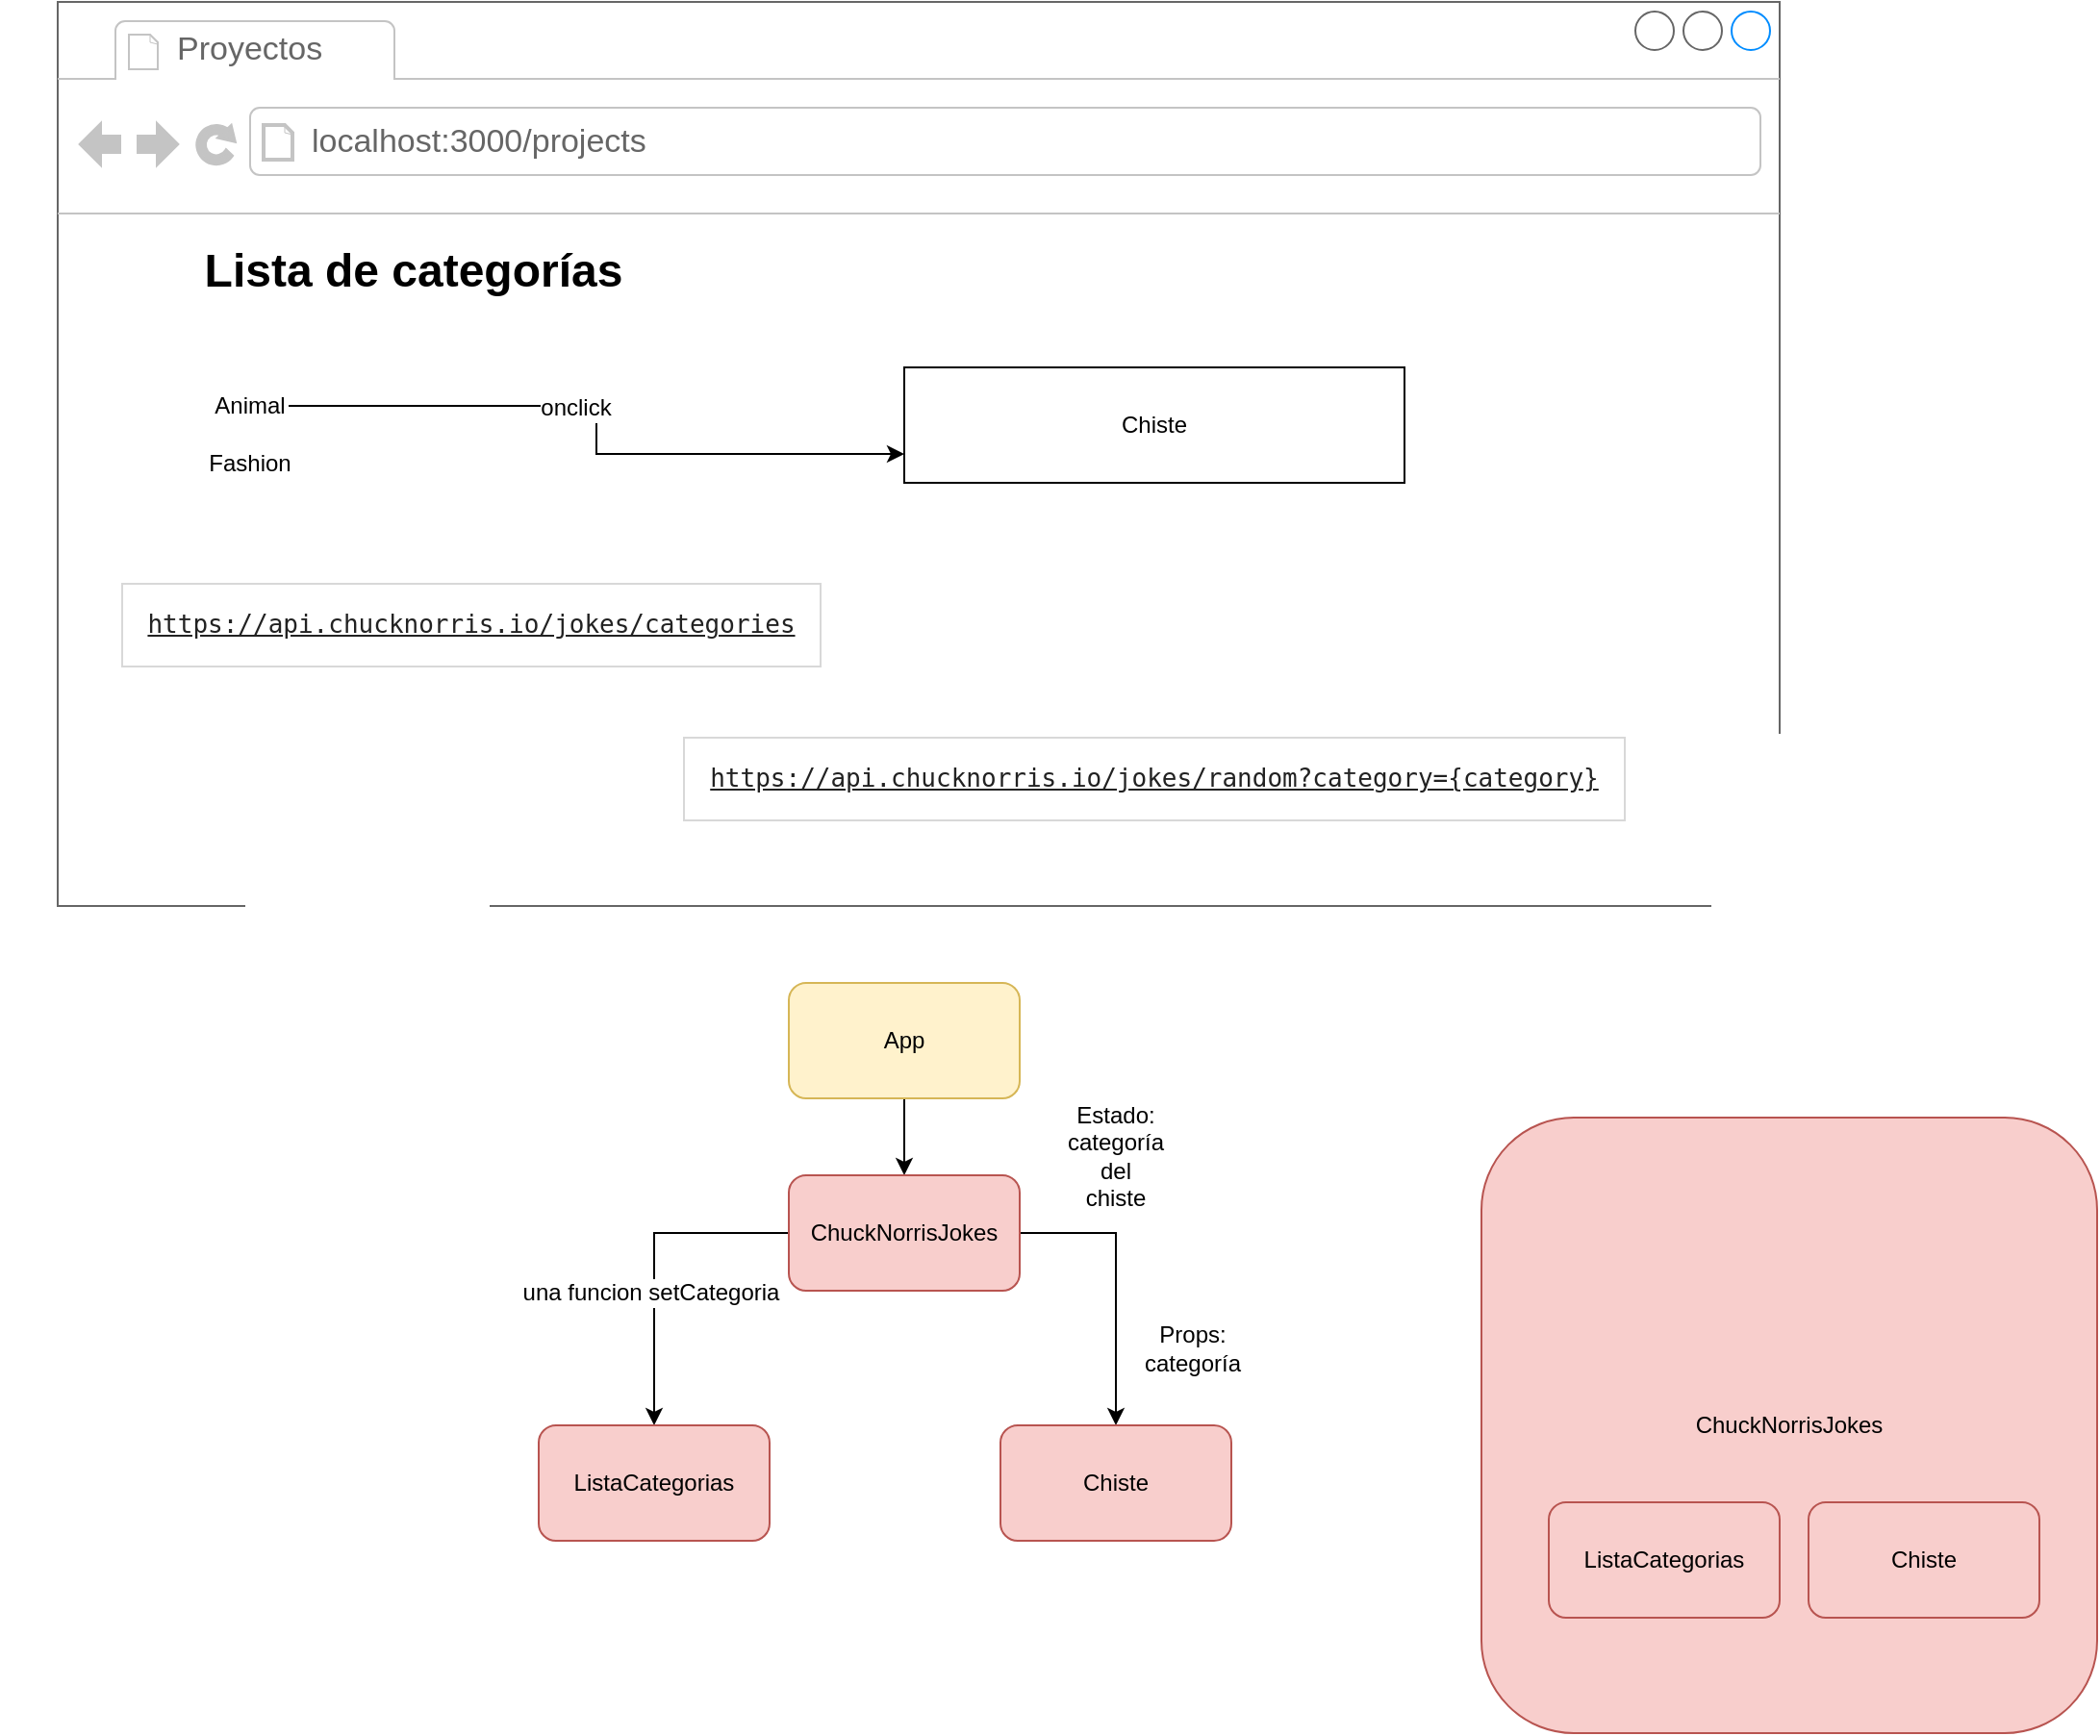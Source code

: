 <mxfile version="12.6.5" type="device"><diagram id="X6o5zVo5EJv0vgHGImZt" name="Page-1"><mxGraphModel dx="1102" dy="1000" grid="1" gridSize="10" guides="1" tooltips="1" connect="1" arrows="1" fold="1" page="1" pageScale="1" pageWidth="827" pageHeight="1169" math="0" shadow="0"><root><mxCell id="0"/><mxCell id="1" parent="0"/><mxCell id="cJZPmbNyYcwnQ0QaSNHD-1" value="" style="strokeWidth=1;shadow=0;dashed=0;align=center;html=1;shape=mxgraph.mockup.containers.browserWindow;rSize=0;strokeColor=#666666;strokeColor2=#008cff;strokeColor3=#c4c4c4;mainText=,;recursiveResize=0;" parent="1" vertex="1"><mxGeometry x="30" y="30" width="895" height="470" as="geometry"/></mxCell><mxCell id="cJZPmbNyYcwnQ0QaSNHD-2" value="Proyectos" style="strokeWidth=1;shadow=0;dashed=0;align=center;html=1;shape=mxgraph.mockup.containers.anchor;fontSize=17;fontColor=#666666;align=left;" parent="cJZPmbNyYcwnQ0QaSNHD-1" vertex="1"><mxGeometry x="60" y="12" width="110" height="26" as="geometry"/></mxCell><mxCell id="cJZPmbNyYcwnQ0QaSNHD-3" value="localhost:3000/projects" style="strokeWidth=1;shadow=0;dashed=0;align=center;html=1;shape=mxgraph.mockup.containers.anchor;rSize=0;fontSize=17;fontColor=#666666;align=left;" parent="cJZPmbNyYcwnQ0QaSNHD-1" vertex="1"><mxGeometry x="130" y="60" width="250" height="26" as="geometry"/></mxCell><mxCell id="cJZPmbNyYcwnQ0QaSNHD-7" value="Lista de categorías" style="text;html=1;strokeColor=none;fillColor=none;align=center;verticalAlign=middle;whiteSpace=wrap;rounded=0;fontStyle=1;fontSize=24;" parent="cJZPmbNyYcwnQ0QaSNHD-1" vertex="1"><mxGeometry x="20" y="130" width="330" height="20" as="geometry"/></mxCell><mxCell id="cJZPmbNyYcwnQ0QaSNHD-15" style="edgeStyle=orthogonalEdgeStyle;rounded=0;orthogonalLoop=1;jettySize=auto;html=1;entryX=0;entryY=0.75;entryDx=0;entryDy=0;" parent="cJZPmbNyYcwnQ0QaSNHD-1" source="cJZPmbNyYcwnQ0QaSNHD-10" target="cJZPmbNyYcwnQ0QaSNHD-14" edge="1"><mxGeometry relative="1" as="geometry"/></mxCell><mxCell id="cJZPmbNyYcwnQ0QaSNHD-16" value="onclick" style="text;html=1;align=center;verticalAlign=middle;resizable=0;points=[];labelBackgroundColor=#ffffff;" parent="cJZPmbNyYcwnQ0QaSNHD-15" vertex="1" connectable="0"><mxGeometry x="-0.136" y="-1" relative="1" as="geometry"><mxPoint as="offset"/></mxGeometry></mxCell><mxCell id="cJZPmbNyYcwnQ0QaSNHD-10" value="Animal" style="text;html=1;strokeColor=none;fillColor=none;align=center;verticalAlign=middle;whiteSpace=wrap;rounded=0;" parent="cJZPmbNyYcwnQ0QaSNHD-1" vertex="1"><mxGeometry x="80" y="200" width="40" height="20" as="geometry"/></mxCell><mxCell id="cJZPmbNyYcwnQ0QaSNHD-12" value="Fashion" style="text;html=1;strokeColor=none;fillColor=none;align=center;verticalAlign=middle;whiteSpace=wrap;rounded=0;" parent="cJZPmbNyYcwnQ0QaSNHD-1" vertex="1"><mxGeometry x="80" y="230" width="40" height="20" as="geometry"/></mxCell><mxCell id="cJZPmbNyYcwnQ0QaSNHD-14" value="Chiste" style="rounded=0;whiteSpace=wrap;html=1;" parent="cJZPmbNyYcwnQ0QaSNHD-1" vertex="1"><mxGeometry x="440" y="190" width="260" height="60" as="geometry"/></mxCell><mxCell id="cJZPmbNyYcwnQ0QaSNHD-24" value="&lt;pre style=&quot;background: rgb(255 , 255 , 255) ; border: 1px solid rgb(216 , 216 , 216) ; font-size: 13px ; margin-bottom: 2em ; padding: 1em ; white-space: normal ; color: rgb(34 , 34 , 34)&quot;&gt;&lt;code class=&quot;request get&quot; style=&quot;overflow-wrap: break-word ; padding: 0px&quot;&gt;&lt;a href=&quot;https://api.chucknorris.io/jokes/random?category={category}&quot; title=&quot;Retrieve a random chuck norris joke from a given category.&quot; style=&quot;color: rgb(34 , 34 , 34) ; margin: 0px ; padding: 0px&quot;&gt;https://api.chucknorris.io/jokes/random?category={category}&lt;/a&gt;&lt;/code&gt;&lt;/pre&gt;" style="text;html=1;strokeColor=none;fillColor=none;align=center;verticalAlign=middle;whiteSpace=wrap;rounded=0;" parent="cJZPmbNyYcwnQ0QaSNHD-1" vertex="1"><mxGeometry x="245" y="400" width="650" height="20" as="geometry"/></mxCell><mxCell id="cJZPmbNyYcwnQ0QaSNHD-9" value="&lt;pre style=&quot;background: rgb(255 , 255 , 255) ; border: 1px solid rgb(216 , 216 , 216) ; font-size: 13px ; margin-bottom: 2em ; padding: 1em ; white-space: normal ; color: rgb(34 , 34 , 34)&quot;&gt;&lt;code class=&quot;request get&quot; style=&quot;overflow-wrap: break-word ; padding: 0px ; cursor: pointer&quot;&gt;&lt;a href=&quot;https://api.chucknorris.io/jokes/categories&quot; title=&quot;Retrieve a list of available categories.&quot; style=&quot;color: rgb(34 , 34 , 34) ; margin: 0px ; padding: 0px&quot;&gt;https://api.chucknorris.io/jokes/categories&lt;/a&gt;&lt;/code&gt;&lt;/pre&gt;" style="text;html=1;strokeColor=none;fillColor=none;align=center;verticalAlign=middle;whiteSpace=wrap;rounded=0;" parent="cJZPmbNyYcwnQ0QaSNHD-1" vertex="1"><mxGeometry x="-30" y="320" width="490" height="20" as="geometry"/></mxCell><mxCell id="cJZPmbNyYcwnQ0QaSNHD-19" value="" style="edgeStyle=orthogonalEdgeStyle;rounded=0;orthogonalLoop=1;jettySize=auto;html=1;exitX=0;exitY=0.5;exitDx=0;exitDy=0;" parent="1" source="cJZPmbNyYcwnQ0QaSNHD-21" target="cJZPmbNyYcwnQ0QaSNHD-18" edge="1"><mxGeometry relative="1" as="geometry"/></mxCell><mxCell id="cJZPmbNyYcwnQ0QaSNHD-31" value="una funcion setCategoria" style="text;html=1;align=center;verticalAlign=middle;resizable=0;points=[];labelBackgroundColor=#ffffff;" parent="cJZPmbNyYcwnQ0QaSNHD-19" vertex="1" connectable="0"><mxGeometry x="-0.111" y="25" relative="1" as="geometry"><mxPoint x="-27" y="25" as="offset"/></mxGeometry></mxCell><mxCell id="cJZPmbNyYcwnQ0QaSNHD-22" value="" style="edgeStyle=orthogonalEdgeStyle;rounded=0;orthogonalLoop=1;jettySize=auto;html=1;" parent="1" source="cJZPmbNyYcwnQ0QaSNHD-17" target="cJZPmbNyYcwnQ0QaSNHD-21" edge="1"><mxGeometry relative="1" as="geometry"/></mxCell><mxCell id="cJZPmbNyYcwnQ0QaSNHD-17" value="App" style="rounded=1;whiteSpace=wrap;html=1;fillColor=#fff2cc;strokeColor=#d6b656;" parent="1" vertex="1"><mxGeometry x="410" y="540" width="120" height="60" as="geometry"/></mxCell><mxCell id="cJZPmbNyYcwnQ0QaSNHD-23" style="edgeStyle=orthogonalEdgeStyle;rounded=0;orthogonalLoop=1;jettySize=auto;html=1;entryX=0.5;entryY=0;entryDx=0;entryDy=0;exitX=1;exitY=0.5;exitDx=0;exitDy=0;" parent="1" source="cJZPmbNyYcwnQ0QaSNHD-21" target="cJZPmbNyYcwnQ0QaSNHD-20" edge="1"><mxGeometry relative="1" as="geometry"/></mxCell><mxCell id="cJZPmbNyYcwnQ0QaSNHD-21" value="ChuckNorrisJokes" style="rounded=1;whiteSpace=wrap;html=1;fillColor=#f8cecc;strokeColor=#b85450;" parent="1" vertex="1"><mxGeometry x="410" y="640" width="120" height="60" as="geometry"/></mxCell><mxCell id="cJZPmbNyYcwnQ0QaSNHD-18" value="ListaCategorias" style="rounded=1;whiteSpace=wrap;html=1;fillColor=#f8cecc;strokeColor=#b85450;" parent="1" vertex="1"><mxGeometry x="280" y="770" width="120" height="60" as="geometry"/></mxCell><mxCell id="cJZPmbNyYcwnQ0QaSNHD-20" value="Chiste" style="rounded=1;whiteSpace=wrap;html=1;fillColor=#f8cecc;strokeColor=#b85450;" parent="1" vertex="1"><mxGeometry x="520" y="770" width="120" height="60" as="geometry"/></mxCell><mxCell id="cJZPmbNyYcwnQ0QaSNHD-25" value="Estado: categoría del chiste" style="text;html=1;strokeColor=none;fillColor=none;align=center;verticalAlign=middle;whiteSpace=wrap;rounded=0;" parent="1" vertex="1"><mxGeometry x="560" y="620" width="40" height="20" as="geometry"/></mxCell><mxCell id="cJZPmbNyYcwnQ0QaSNHD-27" value="Props: categoría" style="text;html=1;strokeColor=none;fillColor=none;align=center;verticalAlign=middle;whiteSpace=wrap;rounded=0;" parent="1" vertex="1"><mxGeometry x="600" y="720" width="40" height="20" as="geometry"/></mxCell><mxCell id="QqqkNXMT4Yper4JWBtks-2" value="ChuckNorrisJokes" style="rounded=1;whiteSpace=wrap;html=1;fillColor=#f8cecc;strokeColor=#b85450;" vertex="1" parent="1"><mxGeometry x="770" y="610" width="320" height="320" as="geometry"/></mxCell><mxCell id="QqqkNXMT4Yper4JWBtks-3" value="ListaCategorias" style="rounded=1;whiteSpace=wrap;html=1;fillColor=#f8cecc;strokeColor=#b85450;" vertex="1" parent="1"><mxGeometry x="805" y="810" width="120" height="60" as="geometry"/></mxCell><mxCell id="QqqkNXMT4Yper4JWBtks-4" value="Chiste" style="rounded=1;whiteSpace=wrap;html=1;fillColor=#f8cecc;strokeColor=#b85450;" vertex="1" parent="1"><mxGeometry x="940" y="810" width="120" height="60" as="geometry"/></mxCell></root></mxGraphModel></diagram></mxfile>